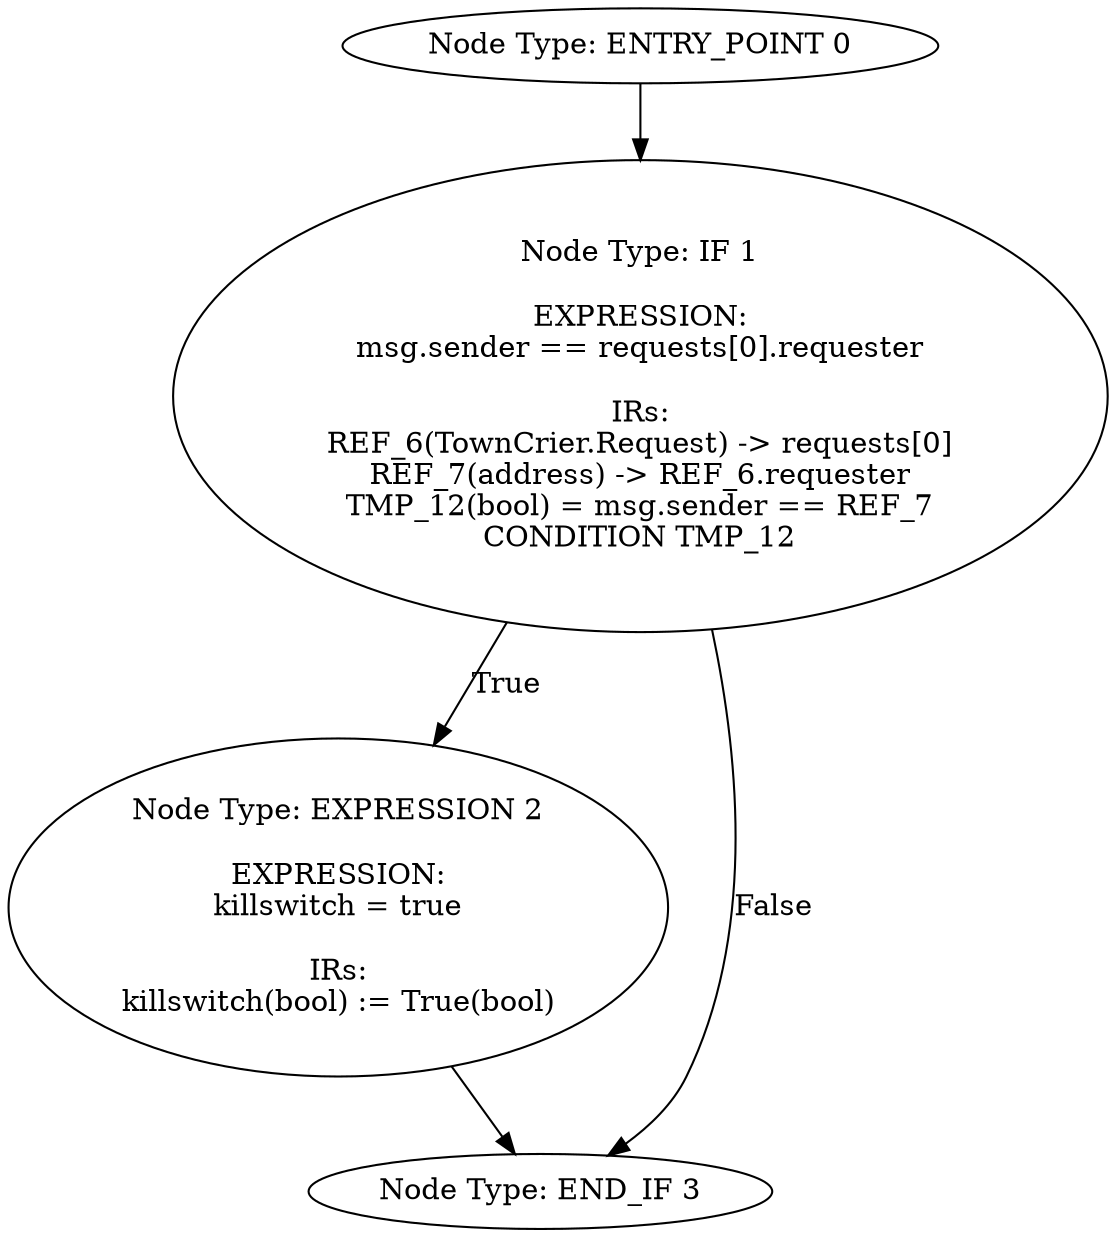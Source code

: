 digraph{
0[label="Node Type: ENTRY_POINT 0
"];
0->1;
1[label="Node Type: IF 1

EXPRESSION:
msg.sender == requests[0].requester

IRs:
REF_6(TownCrier.Request) -> requests[0]
REF_7(address) -> REF_6.requester
TMP_12(bool) = msg.sender == REF_7
CONDITION TMP_12"];
1->2[label="True"];
1->3[label="False"];
2[label="Node Type: EXPRESSION 2

EXPRESSION:
killswitch = true

IRs:
killswitch(bool) := True(bool)"];
2->3;
3[label="Node Type: END_IF 3
"];
}
